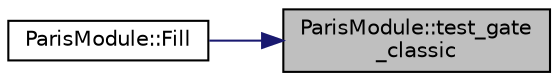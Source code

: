 digraph "ParisModule::test_gate_classic"
{
 // LATEX_PDF_SIZE
  edge [fontname="Helvetica",fontsize="10",labelfontname="Helvetica",labelfontsize="10"];
  node [fontname="Helvetica",fontsize="10",shape=record];
  rankdir="RL";
  Node1 [label="ParisModule::test_gate\l_classic",height=0.2,width=0.4,color="black", fillcolor="grey75", style="filled", fontcolor="black",tooltip=" "];
  Node1 -> Node2 [dir="back",color="midnightblue",fontsize="10",style="solid",fontname="Helvetica"];
  Node2 [label="ParisModule::Fill",height=0.2,width=0.4,color="black", fillcolor="white", style="filled",URL="$class_paris_module.html#a0a6e541c6c918a058c956cb117ee7278",tooltip=" "];
}
